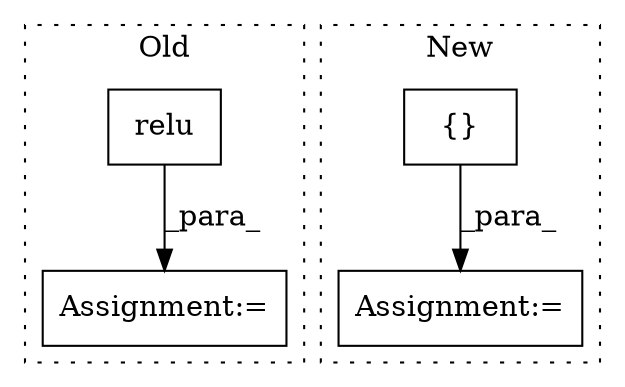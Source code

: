 digraph G {
subgraph cluster0 {
1 [label="relu" a="32" s="5433,5445" l="5,1" shape="box"];
3 [label="Assignment:=" a="7" s="5459" l="1" shape="box"];
label = "Old";
style="dotted";
}
subgraph cluster1 {
2 [label="{}" a="4" s="9531,9547" l="1,1" shape="box"];
4 [label="Assignment:=" a="7" s="10381" l="1" shape="box"];
label = "New";
style="dotted";
}
1 -> 3 [label="_para_"];
2 -> 4 [label="_para_"];
}